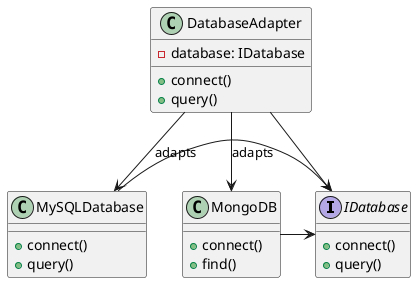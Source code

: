 @startuml
interface IDatabase {
    + connect()
    + query()
}

class MySQLDatabase {
    + connect()
    + query()
}

class MongoDB {
    + connect()
    + find()
}

class DatabaseAdapter {
    - database: IDatabase
    + connect()
    + query()
}

MySQLDatabase -> IDatabase
MongoDB -> IDatabase
DatabaseAdapter -> IDatabase

DatabaseAdapter --> MySQLDatabase: adapts
DatabaseAdapter --> MongoDB: adapts

@enduml